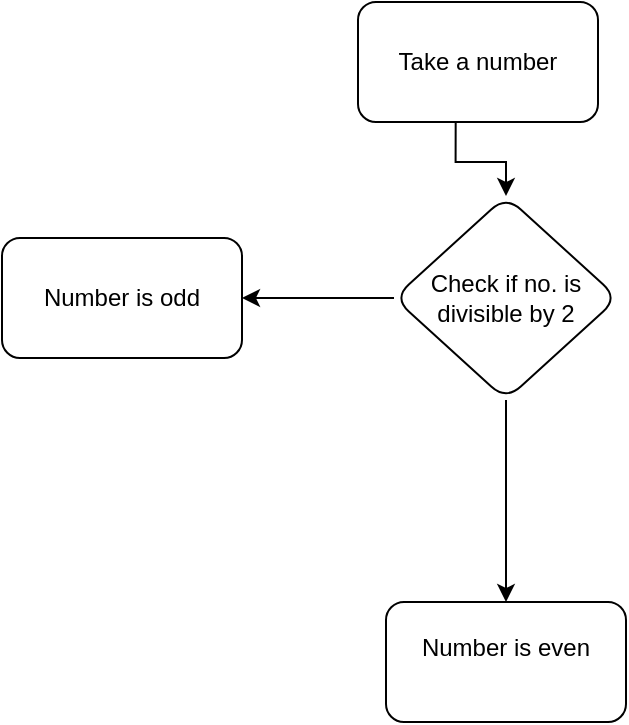 <mxfile version="27.2.0">
  <diagram name="Page-1" id="heQTnCJiAQlOeAAGyAfq">
    <mxGraphModel dx="1042" dy="527" grid="1" gridSize="10" guides="1" tooltips="1" connect="1" arrows="1" fold="1" page="1" pageScale="1" pageWidth="827" pageHeight="1169" math="0" shadow="0">
      <root>
        <mxCell id="0" />
        <mxCell id="1" parent="0" />
        <mxCell id="yK5xyDV9xOuC_urhR6eB-3" value="" style="edgeStyle=orthogonalEdgeStyle;rounded=0;orthogonalLoop=1;jettySize=auto;html=1;exitX=0.407;exitY=1.003;exitDx=0;exitDy=0;exitPerimeter=0;" edge="1" parent="1" source="yK5xyDV9xOuC_urhR6eB-1" target="yK5xyDV9xOuC_urhR6eB-2">
          <mxGeometry relative="1" as="geometry">
            <mxPoint x="370" y="110" as="sourcePoint" />
          </mxGeometry>
        </mxCell>
        <mxCell id="yK5xyDV9xOuC_urhR6eB-1" value="Take a number" style="rounded=1;whiteSpace=wrap;html=1;" vertex="1" parent="1">
          <mxGeometry x="350" y="41" width="120" height="60" as="geometry" />
        </mxCell>
        <mxCell id="yK5xyDV9xOuC_urhR6eB-5" value="" style="edgeStyle=orthogonalEdgeStyle;rounded=0;orthogonalLoop=1;jettySize=auto;html=1;" edge="1" parent="1" source="yK5xyDV9xOuC_urhR6eB-2" target="yK5xyDV9xOuC_urhR6eB-4">
          <mxGeometry relative="1" as="geometry" />
        </mxCell>
        <mxCell id="yK5xyDV9xOuC_urhR6eB-7" value="" style="edgeStyle=orthogonalEdgeStyle;rounded=0;orthogonalLoop=1;jettySize=auto;html=1;" edge="1" parent="1" source="yK5xyDV9xOuC_urhR6eB-2" target="yK5xyDV9xOuC_urhR6eB-6">
          <mxGeometry relative="1" as="geometry" />
        </mxCell>
        <mxCell id="yK5xyDV9xOuC_urhR6eB-2" value="Check if no. is divisible by 2" style="rhombus;whiteSpace=wrap;html=1;rounded=1;" vertex="1" parent="1">
          <mxGeometry x="368" y="138" width="112" height="102" as="geometry" />
        </mxCell>
        <mxCell id="yK5xyDV9xOuC_urhR6eB-4" value="Number is odd" style="whiteSpace=wrap;html=1;rounded=1;" vertex="1" parent="1">
          <mxGeometry x="172" y="159" width="120" height="60" as="geometry" />
        </mxCell>
        <mxCell id="yK5xyDV9xOuC_urhR6eB-6" value="Number is even&lt;div&gt;&lt;br&gt;&lt;/div&gt;" style="whiteSpace=wrap;html=1;rounded=1;" vertex="1" parent="1">
          <mxGeometry x="364" y="341" width="120" height="60" as="geometry" />
        </mxCell>
      </root>
    </mxGraphModel>
  </diagram>
</mxfile>
